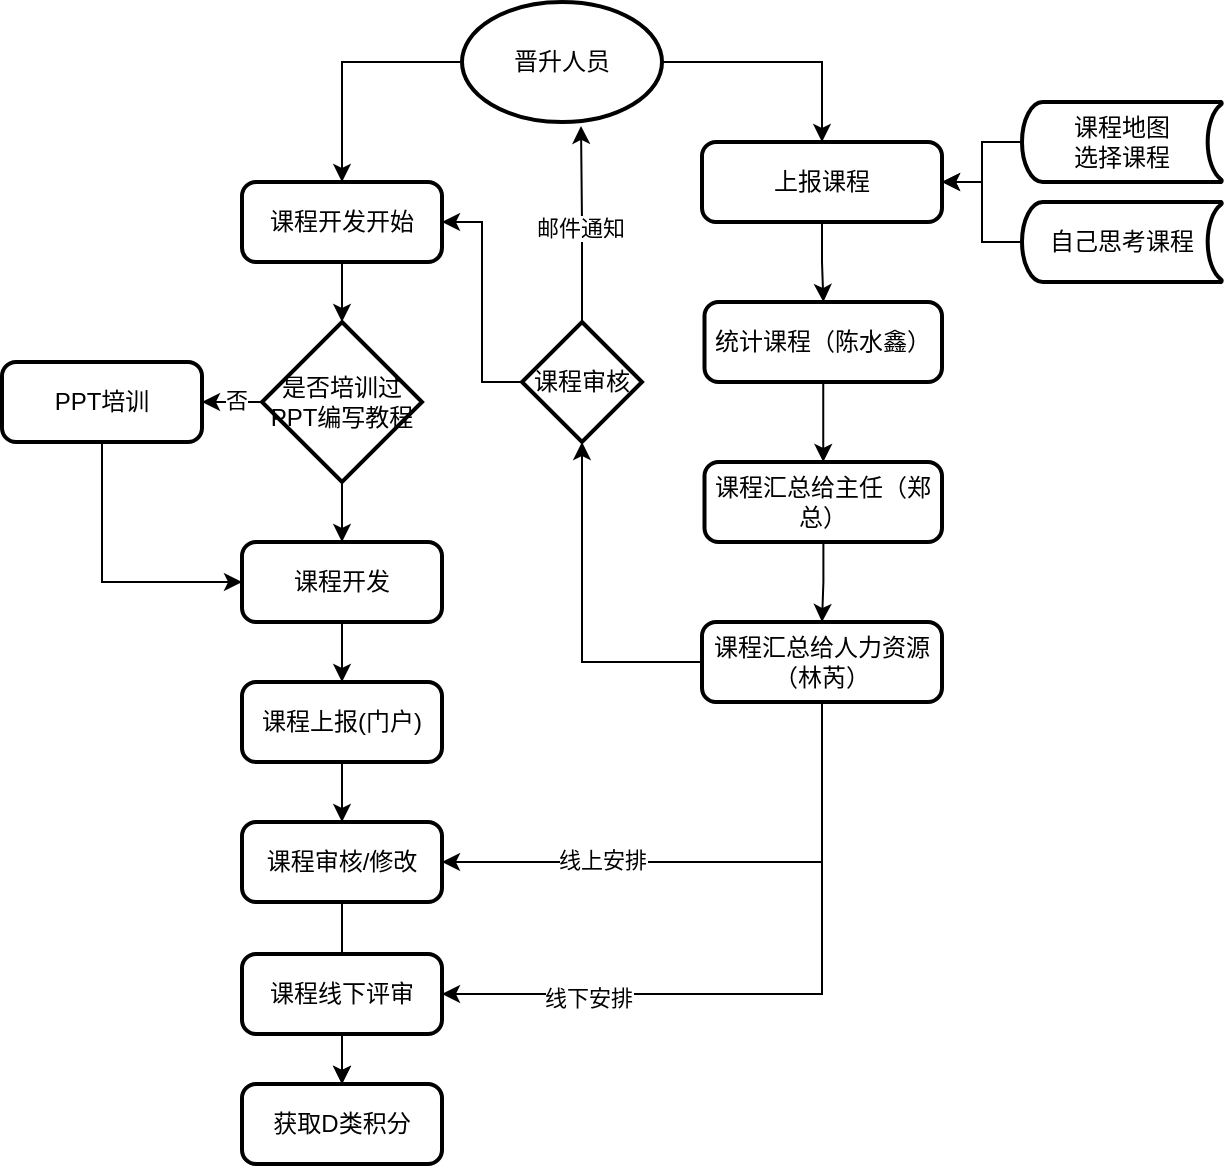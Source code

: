 <mxfile version="15.7.4" type="github">
  <diagram id="X9O1S2JTMfTEyRpNo8Po" name="第 1 页">
    <mxGraphModel dx="1426" dy="684" grid="1" gridSize="10" guides="1" tooltips="1" connect="1" arrows="1" fold="1" page="1" pageScale="1" pageWidth="800" pageHeight="600" math="0" shadow="0">
      <root>
        <mxCell id="0" />
        <mxCell id="1" parent="0" />
        <mxCell id="KIBdY-n-4ca7kau3BfGh-8" style="edgeStyle=orthogonalEdgeStyle;rounded=0;orthogonalLoop=1;jettySize=auto;html=1;entryX=0.5;entryY=0;entryDx=0;entryDy=0;" edge="1" parent="1" source="KIBdY-n-4ca7kau3BfGh-1" target="KIBdY-n-4ca7kau3BfGh-2">
          <mxGeometry relative="1" as="geometry" />
        </mxCell>
        <mxCell id="KIBdY-n-4ca7kau3BfGh-29" style="edgeStyle=orthogonalEdgeStyle;rounded=0;orthogonalLoop=1;jettySize=auto;html=1;entryX=0.5;entryY=0;entryDx=0;entryDy=0;" edge="1" parent="1" source="KIBdY-n-4ca7kau3BfGh-1" target="KIBdY-n-4ca7kau3BfGh-21">
          <mxGeometry relative="1" as="geometry" />
        </mxCell>
        <mxCell id="KIBdY-n-4ca7kau3BfGh-1" value="晋升人员" style="strokeWidth=2;html=1;shape=mxgraph.flowchart.start_1;whiteSpace=wrap;" vertex="1" parent="1">
          <mxGeometry x="340" y="10" width="100" height="60" as="geometry" />
        </mxCell>
        <mxCell id="KIBdY-n-4ca7kau3BfGh-11" value="" style="edgeStyle=orthogonalEdgeStyle;rounded=0;orthogonalLoop=1;jettySize=auto;html=1;" edge="1" parent="1" source="KIBdY-n-4ca7kau3BfGh-2" target="KIBdY-n-4ca7kau3BfGh-5">
          <mxGeometry relative="1" as="geometry" />
        </mxCell>
        <mxCell id="KIBdY-n-4ca7kau3BfGh-2" value="上报课程" style="rounded=1;whiteSpace=wrap;html=1;absoluteArcSize=1;arcSize=14;strokeWidth=2;" vertex="1" parent="1">
          <mxGeometry x="460" y="80" width="120" height="40" as="geometry" />
        </mxCell>
        <mxCell id="KIBdY-n-4ca7kau3BfGh-18" style="edgeStyle=orthogonalEdgeStyle;rounded=0;orthogonalLoop=1;jettySize=auto;html=1;entryX=1;entryY=0.5;entryDx=0;entryDy=0;" edge="1" parent="1" source="KIBdY-n-4ca7kau3BfGh-3" target="KIBdY-n-4ca7kau3BfGh-2">
          <mxGeometry relative="1" as="geometry" />
        </mxCell>
        <mxCell id="KIBdY-n-4ca7kau3BfGh-3" value="课程地图&lt;br&gt;选择课程" style="strokeWidth=2;html=1;shape=mxgraph.flowchart.stored_data;whiteSpace=wrap;" vertex="1" parent="1">
          <mxGeometry x="620" y="60" width="100" height="40" as="geometry" />
        </mxCell>
        <mxCell id="KIBdY-n-4ca7kau3BfGh-19" style="edgeStyle=orthogonalEdgeStyle;rounded=0;orthogonalLoop=1;jettySize=auto;html=1;" edge="1" parent="1" source="KIBdY-n-4ca7kau3BfGh-4">
          <mxGeometry relative="1" as="geometry">
            <mxPoint x="580" y="100" as="targetPoint" />
            <Array as="points">
              <mxPoint x="600" y="130" />
              <mxPoint x="600" y="100" />
            </Array>
          </mxGeometry>
        </mxCell>
        <mxCell id="KIBdY-n-4ca7kau3BfGh-4" value="自己思考课程" style="strokeWidth=2;html=1;shape=mxgraph.flowchart.stored_data;whiteSpace=wrap;" vertex="1" parent="1">
          <mxGeometry x="620" y="110" width="100" height="40" as="geometry" />
        </mxCell>
        <mxCell id="KIBdY-n-4ca7kau3BfGh-12" value="" style="edgeStyle=orthogonalEdgeStyle;rounded=0;orthogonalLoop=1;jettySize=auto;html=1;" edge="1" parent="1" source="KIBdY-n-4ca7kau3BfGh-5" target="KIBdY-n-4ca7kau3BfGh-6">
          <mxGeometry relative="1" as="geometry" />
        </mxCell>
        <mxCell id="KIBdY-n-4ca7kau3BfGh-5" value="统计课程（陈水鑫）" style="rounded=1;whiteSpace=wrap;html=1;absoluteArcSize=1;arcSize=14;strokeWidth=2;" vertex="1" parent="1">
          <mxGeometry x="461.25" y="160" width="118.75" height="40" as="geometry" />
        </mxCell>
        <mxCell id="KIBdY-n-4ca7kau3BfGh-13" value="" style="edgeStyle=orthogonalEdgeStyle;rounded=0;orthogonalLoop=1;jettySize=auto;html=1;" edge="1" parent="1" source="KIBdY-n-4ca7kau3BfGh-6" target="KIBdY-n-4ca7kau3BfGh-7">
          <mxGeometry relative="1" as="geometry" />
        </mxCell>
        <mxCell id="KIBdY-n-4ca7kau3BfGh-6" value="课程汇总给主任（郑总）" style="rounded=1;whiteSpace=wrap;html=1;absoluteArcSize=1;arcSize=14;strokeWidth=2;" vertex="1" parent="1">
          <mxGeometry x="461.25" y="240" width="118.75" height="40" as="geometry" />
        </mxCell>
        <mxCell id="KIBdY-n-4ca7kau3BfGh-15" style="edgeStyle=orthogonalEdgeStyle;rounded=0;orthogonalLoop=1;jettySize=auto;html=1;entryX=0.5;entryY=1;entryDx=0;entryDy=0;entryPerimeter=0;" edge="1" parent="1" source="KIBdY-n-4ca7kau3BfGh-7" target="KIBdY-n-4ca7kau3BfGh-14">
          <mxGeometry relative="1" as="geometry" />
        </mxCell>
        <mxCell id="KIBdY-n-4ca7kau3BfGh-38" style="edgeStyle=orthogonalEdgeStyle;rounded=0;orthogonalLoop=1;jettySize=auto;html=1;entryX=1;entryY=0.5;entryDx=0;entryDy=0;" edge="1" parent="1" source="KIBdY-n-4ca7kau3BfGh-7" target="KIBdY-n-4ca7kau3BfGh-25">
          <mxGeometry relative="1" as="geometry">
            <Array as="points">
              <mxPoint x="520" y="440" />
            </Array>
          </mxGeometry>
        </mxCell>
        <mxCell id="KIBdY-n-4ca7kau3BfGh-40" value="线上安排" style="edgeLabel;html=1;align=center;verticalAlign=middle;resizable=0;points=[];" vertex="1" connectable="0" parent="KIBdY-n-4ca7kau3BfGh-38">
          <mxGeometry x="0.407" y="-1" relative="1" as="geometry">
            <mxPoint as="offset" />
          </mxGeometry>
        </mxCell>
        <mxCell id="KIBdY-n-4ca7kau3BfGh-48" style="edgeStyle=orthogonalEdgeStyle;rounded=0;orthogonalLoop=1;jettySize=auto;html=1;entryX=1;entryY=0.5;entryDx=0;entryDy=0;" edge="1" parent="1" source="KIBdY-n-4ca7kau3BfGh-7" target="KIBdY-n-4ca7kau3BfGh-26">
          <mxGeometry relative="1" as="geometry">
            <Array as="points">
              <mxPoint x="520" y="506" />
            </Array>
          </mxGeometry>
        </mxCell>
        <mxCell id="KIBdY-n-4ca7kau3BfGh-49" value="线下安排" style="edgeLabel;html=1;align=center;verticalAlign=middle;resizable=0;points=[];" vertex="1" connectable="0" parent="KIBdY-n-4ca7kau3BfGh-48">
          <mxGeometry x="0.566" y="2" relative="1" as="geometry">
            <mxPoint as="offset" />
          </mxGeometry>
        </mxCell>
        <mxCell id="KIBdY-n-4ca7kau3BfGh-7" value="课程汇总给人力资源（林芮）" style="rounded=1;whiteSpace=wrap;html=1;absoluteArcSize=1;arcSize=14;strokeWidth=2;" vertex="1" parent="1">
          <mxGeometry x="460" y="320" width="120" height="40" as="geometry" />
        </mxCell>
        <mxCell id="KIBdY-n-4ca7kau3BfGh-16" style="edgeStyle=orthogonalEdgeStyle;rounded=0;orthogonalLoop=1;jettySize=auto;html=1;entryX=0.595;entryY=1.033;entryDx=0;entryDy=0;entryPerimeter=0;" edge="1" parent="1" source="KIBdY-n-4ca7kau3BfGh-14" target="KIBdY-n-4ca7kau3BfGh-1">
          <mxGeometry relative="1" as="geometry" />
        </mxCell>
        <mxCell id="KIBdY-n-4ca7kau3BfGh-17" value="邮件通知" style="edgeLabel;html=1;align=center;verticalAlign=middle;resizable=0;points=[];" vertex="1" connectable="0" parent="KIBdY-n-4ca7kau3BfGh-16">
          <mxGeometry x="-0.032" y="1" relative="1" as="geometry">
            <mxPoint as="offset" />
          </mxGeometry>
        </mxCell>
        <mxCell id="KIBdY-n-4ca7kau3BfGh-28" style="edgeStyle=orthogonalEdgeStyle;rounded=0;orthogonalLoop=1;jettySize=auto;html=1;entryX=1;entryY=0.5;entryDx=0;entryDy=0;" edge="1" parent="1" source="KIBdY-n-4ca7kau3BfGh-14" target="KIBdY-n-4ca7kau3BfGh-21">
          <mxGeometry relative="1" as="geometry" />
        </mxCell>
        <mxCell id="KIBdY-n-4ca7kau3BfGh-14" value="课程审核" style="strokeWidth=2;html=1;shape=mxgraph.flowchart.decision;whiteSpace=wrap;" vertex="1" parent="1">
          <mxGeometry x="370" y="170" width="60" height="60" as="geometry" />
        </mxCell>
        <mxCell id="KIBdY-n-4ca7kau3BfGh-31" value="" style="edgeStyle=orthogonalEdgeStyle;rounded=0;orthogonalLoop=1;jettySize=auto;html=1;" edge="1" parent="1" source="KIBdY-n-4ca7kau3BfGh-21" target="KIBdY-n-4ca7kau3BfGh-30">
          <mxGeometry relative="1" as="geometry" />
        </mxCell>
        <mxCell id="KIBdY-n-4ca7kau3BfGh-21" value="课程开发开始" style="rounded=1;whiteSpace=wrap;html=1;absoluteArcSize=1;arcSize=14;strokeWidth=2;" vertex="1" parent="1">
          <mxGeometry x="230" y="100" width="100" height="40" as="geometry" />
        </mxCell>
        <mxCell id="KIBdY-n-4ca7kau3BfGh-36" style="edgeStyle=orthogonalEdgeStyle;rounded=0;orthogonalLoop=1;jettySize=auto;html=1;entryX=0;entryY=0.5;entryDx=0;entryDy=0;" edge="1" parent="1" source="KIBdY-n-4ca7kau3BfGh-22" target="KIBdY-n-4ca7kau3BfGh-34">
          <mxGeometry relative="1" as="geometry">
            <Array as="points">
              <mxPoint x="160" y="300" />
            </Array>
          </mxGeometry>
        </mxCell>
        <mxCell id="KIBdY-n-4ca7kau3BfGh-22" value="PPT培训" style="rounded=1;whiteSpace=wrap;html=1;absoluteArcSize=1;arcSize=14;strokeWidth=2;" vertex="1" parent="1">
          <mxGeometry x="110" y="190" width="100" height="40" as="geometry" />
        </mxCell>
        <mxCell id="KIBdY-n-4ca7kau3BfGh-47" style="edgeStyle=orthogonalEdgeStyle;rounded=0;orthogonalLoop=1;jettySize=auto;html=1;entryX=0.5;entryY=0;entryDx=0;entryDy=0;" edge="1" parent="1" source="KIBdY-n-4ca7kau3BfGh-24" target="KIBdY-n-4ca7kau3BfGh-25">
          <mxGeometry relative="1" as="geometry" />
        </mxCell>
        <mxCell id="KIBdY-n-4ca7kau3BfGh-24" value="课程上报(门户)" style="rounded=1;whiteSpace=wrap;html=1;absoluteArcSize=1;arcSize=14;strokeWidth=2;" vertex="1" parent="1">
          <mxGeometry x="230" y="350" width="100" height="40" as="geometry" />
        </mxCell>
        <mxCell id="KIBdY-n-4ca7kau3BfGh-43" value="" style="edgeStyle=orthogonalEdgeStyle;rounded=0;orthogonalLoop=1;jettySize=auto;html=1;" edge="1" parent="1" source="KIBdY-n-4ca7kau3BfGh-25" target="KIBdY-n-4ca7kau3BfGh-27">
          <mxGeometry relative="1" as="geometry" />
        </mxCell>
        <mxCell id="KIBdY-n-4ca7kau3BfGh-25" value="课程审核/修改" style="rounded=1;whiteSpace=wrap;html=1;absoluteArcSize=1;arcSize=14;strokeWidth=2;" vertex="1" parent="1">
          <mxGeometry x="230" y="420" width="100" height="40" as="geometry" />
        </mxCell>
        <mxCell id="KIBdY-n-4ca7kau3BfGh-42" value="" style="edgeStyle=orthogonalEdgeStyle;rounded=0;orthogonalLoop=1;jettySize=auto;html=1;" edge="1" parent="1" source="KIBdY-n-4ca7kau3BfGh-26" target="KIBdY-n-4ca7kau3BfGh-27">
          <mxGeometry relative="1" as="geometry" />
        </mxCell>
        <mxCell id="KIBdY-n-4ca7kau3BfGh-26" value="课程线下评审" style="rounded=1;whiteSpace=wrap;html=1;absoluteArcSize=1;arcSize=14;strokeWidth=2;" vertex="1" parent="1">
          <mxGeometry x="230" y="486" width="100" height="40" as="geometry" />
        </mxCell>
        <mxCell id="KIBdY-n-4ca7kau3BfGh-27" value="获取D类积分" style="rounded=1;whiteSpace=wrap;html=1;absoluteArcSize=1;arcSize=14;strokeWidth=2;" vertex="1" parent="1">
          <mxGeometry x="230" y="551" width="100" height="40" as="geometry" />
        </mxCell>
        <mxCell id="KIBdY-n-4ca7kau3BfGh-32" value="" style="edgeStyle=orthogonalEdgeStyle;rounded=0;orthogonalLoop=1;jettySize=auto;html=1;" edge="1" parent="1" source="KIBdY-n-4ca7kau3BfGh-30" target="KIBdY-n-4ca7kau3BfGh-22">
          <mxGeometry relative="1" as="geometry" />
        </mxCell>
        <mxCell id="KIBdY-n-4ca7kau3BfGh-33" value="否" style="edgeLabel;html=1;align=center;verticalAlign=middle;resizable=0;points=[];" vertex="1" connectable="0" parent="KIBdY-n-4ca7kau3BfGh-32">
          <mxGeometry x="0.32" y="-1" relative="1" as="geometry">
            <mxPoint as="offset" />
          </mxGeometry>
        </mxCell>
        <mxCell id="KIBdY-n-4ca7kau3BfGh-35" value="" style="edgeStyle=orthogonalEdgeStyle;rounded=0;orthogonalLoop=1;jettySize=auto;html=1;" edge="1" parent="1" source="KIBdY-n-4ca7kau3BfGh-30" target="KIBdY-n-4ca7kau3BfGh-34">
          <mxGeometry relative="1" as="geometry" />
        </mxCell>
        <mxCell id="KIBdY-n-4ca7kau3BfGh-30" value="是否培训过PPT编写教程" style="strokeWidth=2;html=1;shape=mxgraph.flowchart.decision;whiteSpace=wrap;" vertex="1" parent="1">
          <mxGeometry x="240" y="170" width="80" height="80" as="geometry" />
        </mxCell>
        <mxCell id="KIBdY-n-4ca7kau3BfGh-45" style="edgeStyle=orthogonalEdgeStyle;rounded=0;orthogonalLoop=1;jettySize=auto;html=1;entryX=0.5;entryY=0;entryDx=0;entryDy=0;" edge="1" parent="1" source="KIBdY-n-4ca7kau3BfGh-34" target="KIBdY-n-4ca7kau3BfGh-24">
          <mxGeometry relative="1" as="geometry" />
        </mxCell>
        <mxCell id="KIBdY-n-4ca7kau3BfGh-34" value="课程开发" style="rounded=1;whiteSpace=wrap;html=1;absoluteArcSize=1;arcSize=14;strokeWidth=2;" vertex="1" parent="1">
          <mxGeometry x="230" y="280" width="100" height="40" as="geometry" />
        </mxCell>
      </root>
    </mxGraphModel>
  </diagram>
</mxfile>
